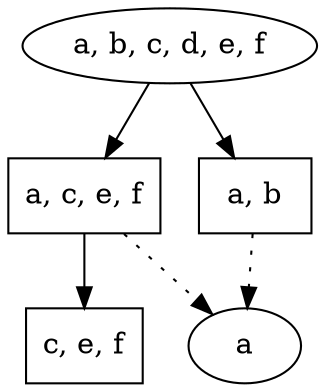 // None
digraph {
	graph [ dpi = 300 ];
	0 [label="a, b, c, d, e, f"]
	1 [label="c, e, f",shape=box]
	2 [label="a, c, e, f",shape=box]
	3 [label="a, b",shape=box]
	4 [label="a"]
	0 -> 2 []
	0 -> 3 []
	2 -> 1 []
	2 -> 4 [style=dotted]
	3 -> 4 [style=dotted]
}
